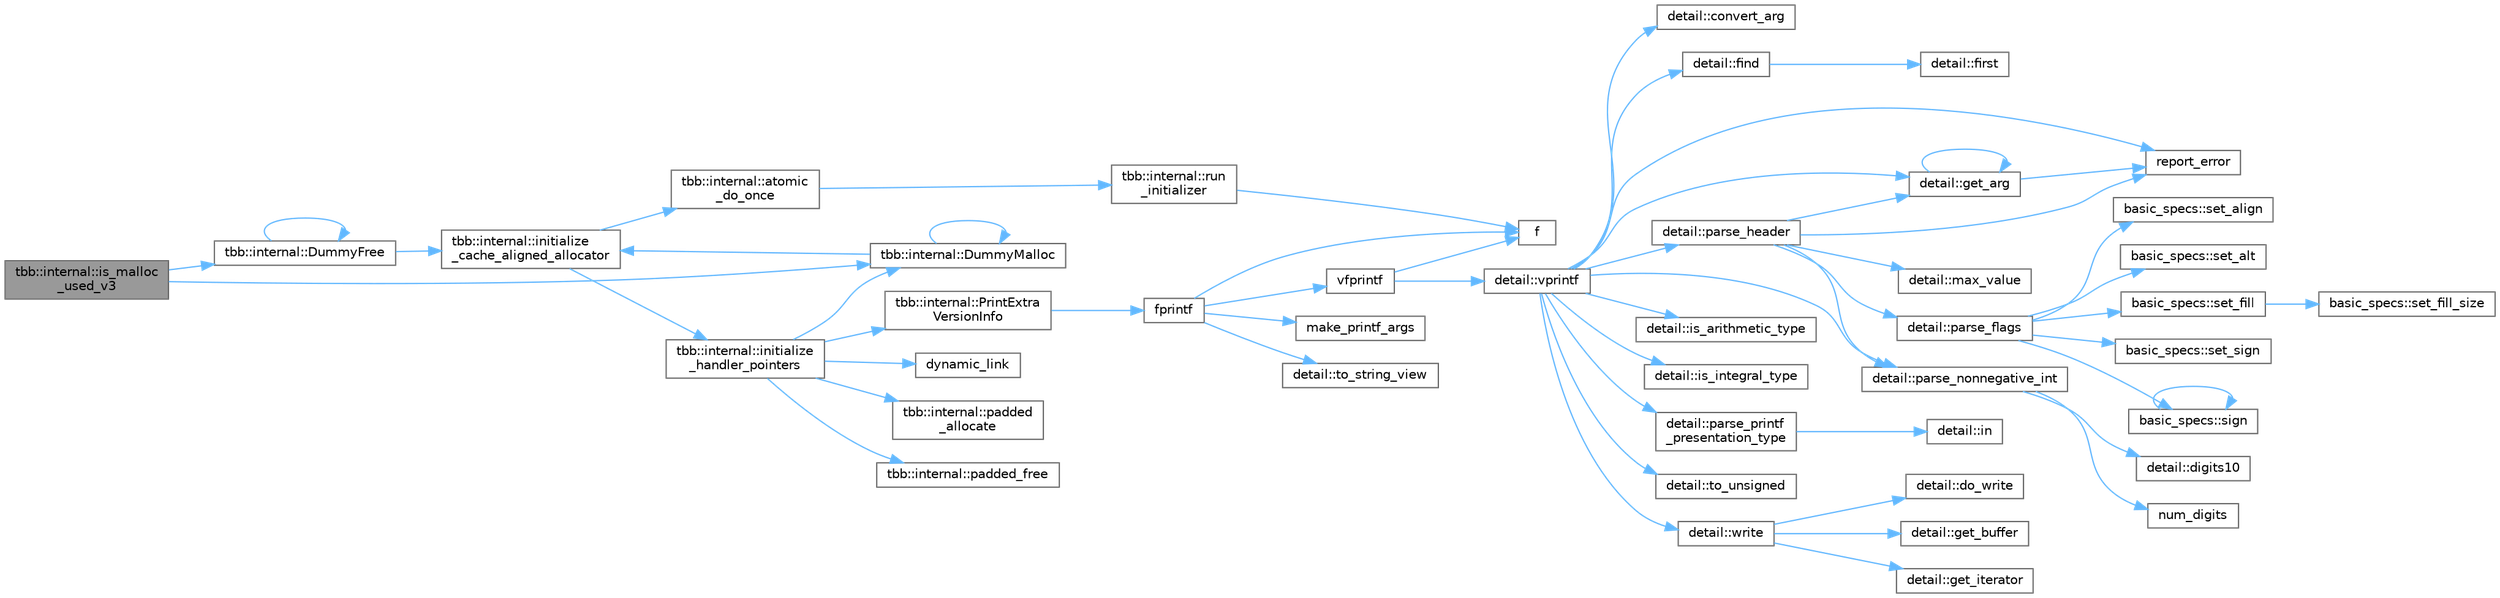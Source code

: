 digraph "tbb::internal::is_malloc_used_v3"
{
 // LATEX_PDF_SIZE
  bgcolor="transparent";
  edge [fontname=Helvetica,fontsize=10,labelfontname=Helvetica,labelfontsize=10];
  node [fontname=Helvetica,fontsize=10,shape=box,height=0.2,width=0.4];
  rankdir="LR";
  Node1 [id="Node000001",label="tbb::internal::is_malloc\l_used_v3",height=0.2,width=0.4,color="gray40", fillcolor="grey60", style="filled", fontcolor="black",tooltip=" "];
  Node1 -> Node2 [id="edge55_Node000001_Node000002",color="steelblue1",style="solid",tooltip=" "];
  Node2 [id="Node000002",label="tbb::internal::DummyFree",height=0.2,width=0.4,color="grey40", fillcolor="white", style="filled",URL="$namespacetbb_1_1internal.html#ac1ac27823b99b8514409264eebc62a30",tooltip="Dummy routine used for first indirect call via FreeHandler."];
  Node2 -> Node2 [id="edge56_Node000002_Node000002",color="steelblue1",style="solid",tooltip=" "];
  Node2 -> Node3 [id="edge57_Node000002_Node000003",color="steelblue1",style="solid",tooltip=" "];
  Node3 [id="Node000003",label="tbb::internal::initialize\l_cache_aligned_allocator",height=0.2,width=0.4,color="grey40", fillcolor="white", style="filled",URL="$namespacetbb_1_1internal.html#a408cda99f26f50b451ac562e96a4d760",tooltip="Defined in cache_aligned_allocator.cpp"];
  Node3 -> Node4 [id="edge58_Node000003_Node000004",color="steelblue1",style="solid",tooltip=" "];
  Node4 [id="Node000004",label="tbb::internal::atomic\l_do_once",height=0.2,width=0.4,color="grey40", fillcolor="white", style="filled",URL="$namespacetbb_1_1internal.html#a1082394ca8392ef2aa6795b57a756fa5",tooltip="One-time initialization function"];
  Node4 -> Node5 [id="edge59_Node000004_Node000005",color="steelblue1",style="solid",tooltip=" "];
  Node5 [id="Node000005",label="tbb::internal::run\l_initializer",height=0.2,width=0.4,color="grey40", fillcolor="white", style="filled",URL="$namespacetbb_1_1internal.html#a4c2293788c0e215e6f6f44ea162b3bc7",tooltip=" "];
  Node5 -> Node6 [id="edge60_Node000005_Node000006",color="steelblue1",style="solid",tooltip=" "];
  Node6 [id="Node000006",label="f",height=0.2,width=0.4,color="grey40", fillcolor="white", style="filled",URL="$cxx11__tensor__map_8cpp.html#a7f507fea02198f6cb81c86640c7b1a4e",tooltip=" "];
  Node3 -> Node7 [id="edge61_Node000003_Node000007",color="steelblue1",style="solid",tooltip=" "];
  Node7 [id="Node000007",label="tbb::internal::initialize\l_handler_pointers",height=0.2,width=0.4,color="grey40", fillcolor="white", style="filled",URL="$namespacetbb_1_1internal.html#ad81b5f8ef24a819263e662348983fb5d",tooltip="Initialize the allocation/free handler pointers."];
  Node7 -> Node8 [id="edge62_Node000007_Node000008",color="steelblue1",style="solid",tooltip=" "];
  Node8 [id="Node000008",label="tbb::internal::DummyMalloc",height=0.2,width=0.4,color="grey40", fillcolor="white", style="filled",URL="$namespacetbb_1_1internal.html#a017b2dc8729e0abacdcb39735b376b5e",tooltip="Dummy routine used for first indirect call via MallocHandler."];
  Node8 -> Node8 [id="edge63_Node000008_Node000008",color="steelblue1",style="solid",tooltip=" "];
  Node8 -> Node3 [id="edge64_Node000008_Node000003",color="steelblue1",style="solid",tooltip=" "];
  Node7 -> Node9 [id="edge65_Node000007_Node000009",color="steelblue1",style="solid",tooltip=" "];
  Node9 [id="Node000009",label="dynamic_link",height=0.2,width=0.4,color="grey40", fillcolor="white", style="filled",URL="$dynamic__link_8cpp.html#aca8bbbbc28690d986ae2636bae2754f7",tooltip=" "];
  Node7 -> Node10 [id="edge66_Node000007_Node000010",color="steelblue1",style="solid",tooltip=" "];
  Node10 [id="Node000010",label="tbb::internal::padded\l_allocate",height=0.2,width=0.4,color="grey40", fillcolor="white", style="filled",URL="$namespacetbb_1_1internal.html#a53b20002ba2abdc3326f3741a8608f22",tooltip=" "];
  Node7 -> Node11 [id="edge67_Node000007_Node000011",color="steelblue1",style="solid",tooltip=" "];
  Node11 [id="Node000011",label="tbb::internal::padded_free",height=0.2,width=0.4,color="grey40", fillcolor="white", style="filled",URL="$namespacetbb_1_1internal.html#ad794dd567905ec5005396fec4e96cf6a",tooltip=" "];
  Node7 -> Node12 [id="edge68_Node000007_Node000012",color="steelblue1",style="solid",tooltip=" "];
  Node12 [id="Node000012",label="tbb::internal::PrintExtra\lVersionInfo",height=0.2,width=0.4,color="grey40", fillcolor="white", style="filled",URL="$namespacetbb_1_1internal.html#a89891ef24359a1304be463a41071684c",tooltip="Prints arbitrary extra TBB version information on stderr"];
  Node12 -> Node13 [id="edge69_Node000012_Node000013",color="steelblue1",style="solid",tooltip=" "];
  Node13 [id="Node000013",label="fprintf",height=0.2,width=0.4,color="grey40", fillcolor="white", style="filled",URL="$printf_8h.html#a9f315126362cae9675de1642105e631e",tooltip=" "];
  Node13 -> Node6 [id="edge70_Node000013_Node000006",color="steelblue1",style="solid",tooltip=" "];
  Node13 -> Node14 [id="edge71_Node000013_Node000014",color="steelblue1",style="solid",tooltip=" "];
  Node14 [id="Node000014",label="make_printf_args",height=0.2,width=0.4,color="grey40", fillcolor="white", style="filled",URL="$printf_8h.html#a27dcc0efcda04388971dbea3c875f122",tooltip=" "];
  Node13 -> Node15 [id="edge72_Node000013_Node000015",color="steelblue1",style="solid",tooltip=" "];
  Node15 [id="Node000015",label="detail::to_string_view",height=0.2,width=0.4,color="grey40", fillcolor="white", style="filled",URL="$namespacedetail.html#abeae79fa3e1eded2d8fbd56cc9f0960e",tooltip=" "];
  Node13 -> Node16 [id="edge73_Node000013_Node000016",color="steelblue1",style="solid",tooltip=" "];
  Node16 [id="Node000016",label="vfprintf",height=0.2,width=0.4,color="grey40", fillcolor="white", style="filled",URL="$printf_8h.html#abb30aad964fc771fb52cf3ad88649df2",tooltip=" "];
  Node16 -> Node6 [id="edge74_Node000016_Node000006",color="steelblue1",style="solid",tooltip=" "];
  Node16 -> Node17 [id="edge75_Node000016_Node000017",color="steelblue1",style="solid",tooltip=" "];
  Node17 [id="Node000017",label="detail::vprintf",height=0.2,width=0.4,color="grey40", fillcolor="white", style="filled",URL="$namespacedetail.html#a1c8c2218e4c822aa8f743fb9c573717f",tooltip=" "];
  Node17 -> Node18 [id="edge76_Node000017_Node000018",color="steelblue1",style="solid",tooltip=" "];
  Node18 [id="Node000018",label="detail::convert_arg",height=0.2,width=0.4,color="grey40", fillcolor="white", style="filled",URL="$namespacedetail.html#a03c11572c9a664266d6925f327dec7f3",tooltip=" "];
  Node17 -> Node19 [id="edge77_Node000017_Node000019",color="steelblue1",style="solid",tooltip=" "];
  Node19 [id="Node000019",label="detail::find",height=0.2,width=0.4,color="grey40", fillcolor="white", style="filled",URL="$namespacedetail.html#a6b71952fab3dc32f3edb2c3e9811d8d9",tooltip=" "];
  Node19 -> Node20 [id="edge78_Node000019_Node000020",color="steelblue1",style="solid",tooltip=" "];
  Node20 [id="Node000020",label="detail::first",height=0.2,width=0.4,color="grey40", fillcolor="white", style="filled",URL="$namespacedetail.html#a02319a3deb124802b88b61f85987df5e",tooltip=" "];
  Node17 -> Node21 [id="edge79_Node000017_Node000021",color="steelblue1",style="solid",tooltip=" "];
  Node21 [id="Node000021",label="detail::get_arg",height=0.2,width=0.4,color="grey40", fillcolor="white", style="filled",URL="$namespacedetail.html#a342ef250e45bd09b2ef666b6fae1c355",tooltip=" "];
  Node21 -> Node21 [id="edge80_Node000021_Node000021",color="steelblue1",style="solid",tooltip=" "];
  Node21 -> Node22 [id="edge81_Node000021_Node000022",color="steelblue1",style="solid",tooltip=" "];
  Node22 [id="Node000022",label="report_error",height=0.2,width=0.4,color="grey40", fillcolor="white", style="filled",URL="$format-inl_8h.html#a5555893692b00b61b3886349332fd01f",tooltip=" "];
  Node17 -> Node23 [id="edge82_Node000017_Node000023",color="steelblue1",style="solid",tooltip=" "];
  Node23 [id="Node000023",label="detail::is_arithmetic_type",height=0.2,width=0.4,color="grey40", fillcolor="white", style="filled",URL="$namespacedetail.html#a802c50a56a3495fdab6020b375ba1389",tooltip=" "];
  Node17 -> Node24 [id="edge83_Node000017_Node000024",color="steelblue1",style="solid",tooltip=" "];
  Node24 [id="Node000024",label="detail::is_integral_type",height=0.2,width=0.4,color="grey40", fillcolor="white", style="filled",URL="$namespacedetail.html#a2a60f8d1bee41b803f43fc42b707b5d1",tooltip=" "];
  Node17 -> Node25 [id="edge84_Node000017_Node000025",color="steelblue1",style="solid",tooltip=" "];
  Node25 [id="Node000025",label="detail::parse_header",height=0.2,width=0.4,color="grey40", fillcolor="white", style="filled",URL="$namespacedetail.html#afc9d93e58b8edb8077f8bc8eee7f4035",tooltip=" "];
  Node25 -> Node21 [id="edge85_Node000025_Node000021",color="steelblue1",style="solid",tooltip=" "];
  Node25 -> Node26 [id="edge86_Node000025_Node000026",color="steelblue1",style="solid",tooltip=" "];
  Node26 [id="Node000026",label="detail::max_value",height=0.2,width=0.4,color="grey40", fillcolor="white", style="filled",URL="$namespacedetail.html#a45c2130c44ebe54179eafcee3cda2bfb",tooltip=" "];
  Node25 -> Node27 [id="edge87_Node000025_Node000027",color="steelblue1",style="solid",tooltip=" "];
  Node27 [id="Node000027",label="detail::parse_flags",height=0.2,width=0.4,color="grey40", fillcolor="white", style="filled",URL="$namespacedetail.html#a4213daed116a37e1767881da51238261",tooltip=" "];
  Node27 -> Node28 [id="edge88_Node000027_Node000028",color="steelblue1",style="solid",tooltip=" "];
  Node28 [id="Node000028",label="basic_specs::set_align",height=0.2,width=0.4,color="grey40", fillcolor="white", style="filled",URL="$classbasic__specs.html#ad73b6f854341aaabc744bf54e6ea6af6",tooltip=" "];
  Node27 -> Node29 [id="edge89_Node000027_Node000029",color="steelblue1",style="solid",tooltip=" "];
  Node29 [id="Node000029",label="basic_specs::set_alt",height=0.2,width=0.4,color="grey40", fillcolor="white", style="filled",URL="$classbasic__specs.html#a5f10314706a8a3d579f882f30d283b61",tooltip=" "];
  Node27 -> Node30 [id="edge90_Node000027_Node000030",color="steelblue1",style="solid",tooltip=" "];
  Node30 [id="Node000030",label="basic_specs::set_fill",height=0.2,width=0.4,color="grey40", fillcolor="white", style="filled",URL="$classbasic__specs.html#a1600987fb39fed5dfdac21b218061a9e",tooltip=" "];
  Node30 -> Node31 [id="edge91_Node000030_Node000031",color="steelblue1",style="solid",tooltip=" "];
  Node31 [id="Node000031",label="basic_specs::set_fill_size",height=0.2,width=0.4,color="grey40", fillcolor="white", style="filled",URL="$classbasic__specs.html#a4b36db5ad1e38169bd6653635d5e69cd",tooltip=" "];
  Node27 -> Node32 [id="edge92_Node000027_Node000032",color="steelblue1",style="solid",tooltip=" "];
  Node32 [id="Node000032",label="basic_specs::set_sign",height=0.2,width=0.4,color="grey40", fillcolor="white", style="filled",URL="$classbasic__specs.html#a7020ec66ba6918727e4102567c5c731a",tooltip=" "];
  Node27 -> Node33 [id="edge93_Node000027_Node000033",color="steelblue1",style="solid",tooltip=" "];
  Node33 [id="Node000033",label="basic_specs::sign",height=0.2,width=0.4,color="grey40", fillcolor="white", style="filled",URL="$classbasic__specs.html#a380e6ff33a8ae05e3ef479bf95696ad2",tooltip=" "];
  Node33 -> Node33 [id="edge94_Node000033_Node000033",color="steelblue1",style="solid",tooltip=" "];
  Node25 -> Node34 [id="edge95_Node000025_Node000034",color="steelblue1",style="solid",tooltip=" "];
  Node34 [id="Node000034",label="detail::parse_nonnegative_int",height=0.2,width=0.4,color="grey40", fillcolor="white", style="filled",URL="$namespacedetail.html#a338caba782225e115a9902d4d0835f5f",tooltip=" "];
  Node34 -> Node35 [id="edge96_Node000034_Node000035",color="steelblue1",style="solid",tooltip=" "];
  Node35 [id="Node000035",label="detail::digits10",height=0.2,width=0.4,color="grey40", fillcolor="white", style="filled",URL="$namespacedetail.html#a3a043db05db2d07deb2d98ba2d04b4eb",tooltip=" "];
  Node34 -> Node36 [id="edge97_Node000034_Node000036",color="steelblue1",style="solid",tooltip=" "];
  Node36 [id="Node000036",label="num_digits",height=0.2,width=0.4,color="grey40", fillcolor="white", style="filled",URL="$_sequence_8c.html#aa16e8c03d098498ad9c8839cf2c48044",tooltip=" "];
  Node25 -> Node22 [id="edge98_Node000025_Node000022",color="steelblue1",style="solid",tooltip=" "];
  Node17 -> Node34 [id="edge99_Node000017_Node000034",color="steelblue1",style="solid",tooltip=" "];
  Node17 -> Node37 [id="edge100_Node000017_Node000037",color="steelblue1",style="solid",tooltip=" "];
  Node37 [id="Node000037",label="detail::parse_printf\l_presentation_type",height=0.2,width=0.4,color="grey40", fillcolor="white", style="filled",URL="$namespacedetail.html#aa2cb095169b23e3a66260ad7078f44cc",tooltip=" "];
  Node37 -> Node38 [id="edge101_Node000037_Node000038",color="steelblue1",style="solid",tooltip=" "];
  Node38 [id="Node000038",label="detail::in",height=0.2,width=0.4,color="grey40", fillcolor="white", style="filled",URL="$namespacedetail.html#a52a5e2ed06c229dcf95ea5c46d48d05e",tooltip=" "];
  Node17 -> Node22 [id="edge102_Node000017_Node000022",color="steelblue1",style="solid",tooltip=" "];
  Node17 -> Node39 [id="edge103_Node000017_Node000039",color="steelblue1",style="solid",tooltip=" "];
  Node39 [id="Node000039",label="detail::to_unsigned",height=0.2,width=0.4,color="grey40", fillcolor="white", style="filled",URL="$namespacedetail.html#a4855e668246c731a97484efc329f2aac",tooltip=" "];
  Node17 -> Node40 [id="edge104_Node000017_Node000040",color="steelblue1",style="solid",tooltip=" "];
  Node40 [id="Node000040",label="detail::write",height=0.2,width=0.4,color="grey40", fillcolor="white", style="filled",URL="$namespacedetail.html#a29dacf26eedc9e3575fb57329a5ca0a3",tooltip=" "];
  Node40 -> Node41 [id="edge105_Node000040_Node000041",color="steelblue1",style="solid",tooltip=" "];
  Node41 [id="Node000041",label="detail::do_write",height=0.2,width=0.4,color="grey40", fillcolor="white", style="filled",URL="$namespacedetail.html#a5007cc441bd246a9096070c10d1ea683",tooltip=" "];
  Node40 -> Node42 [id="edge106_Node000040_Node000042",color="steelblue1",style="solid",tooltip=" "];
  Node42 [id="Node000042",label="detail::get_buffer",height=0.2,width=0.4,color="grey40", fillcolor="white", style="filled",URL="$namespacedetail.html#ad803bb19df422bc4c4f92d75c7564437",tooltip=" "];
  Node40 -> Node43 [id="edge107_Node000040_Node000043",color="steelblue1",style="solid",tooltip=" "];
  Node43 [id="Node000043",label="detail::get_iterator",height=0.2,width=0.4,color="grey40", fillcolor="white", style="filled",URL="$namespacedetail.html#a05e3e231207d3f28f83261c2e7ad2fe5",tooltip=" "];
  Node1 -> Node8 [id="edge108_Node000001_Node000008",color="steelblue1",style="solid",tooltip=" "];
}
